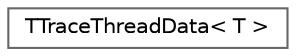 digraph "Graphical Class Hierarchy"
{
 // INTERACTIVE_SVG=YES
 // LATEX_PDF_SIZE
  bgcolor="transparent";
  edge [fontname=Helvetica,fontsize=10,labelfontname=Helvetica,labelfontsize=10];
  node [fontname=Helvetica,fontsize=10,shape=box,height=0.2,width=0.4];
  rankdir="LR";
  Node0 [id="Node000000",label="TTraceThreadData\< T \>",height=0.2,width=0.4,color="grey40", fillcolor="white", style="filled",URL="$dc/d9c/structTTraceThreadData.html",tooltip="Trace Data that one Thread can handle per type."];
}

